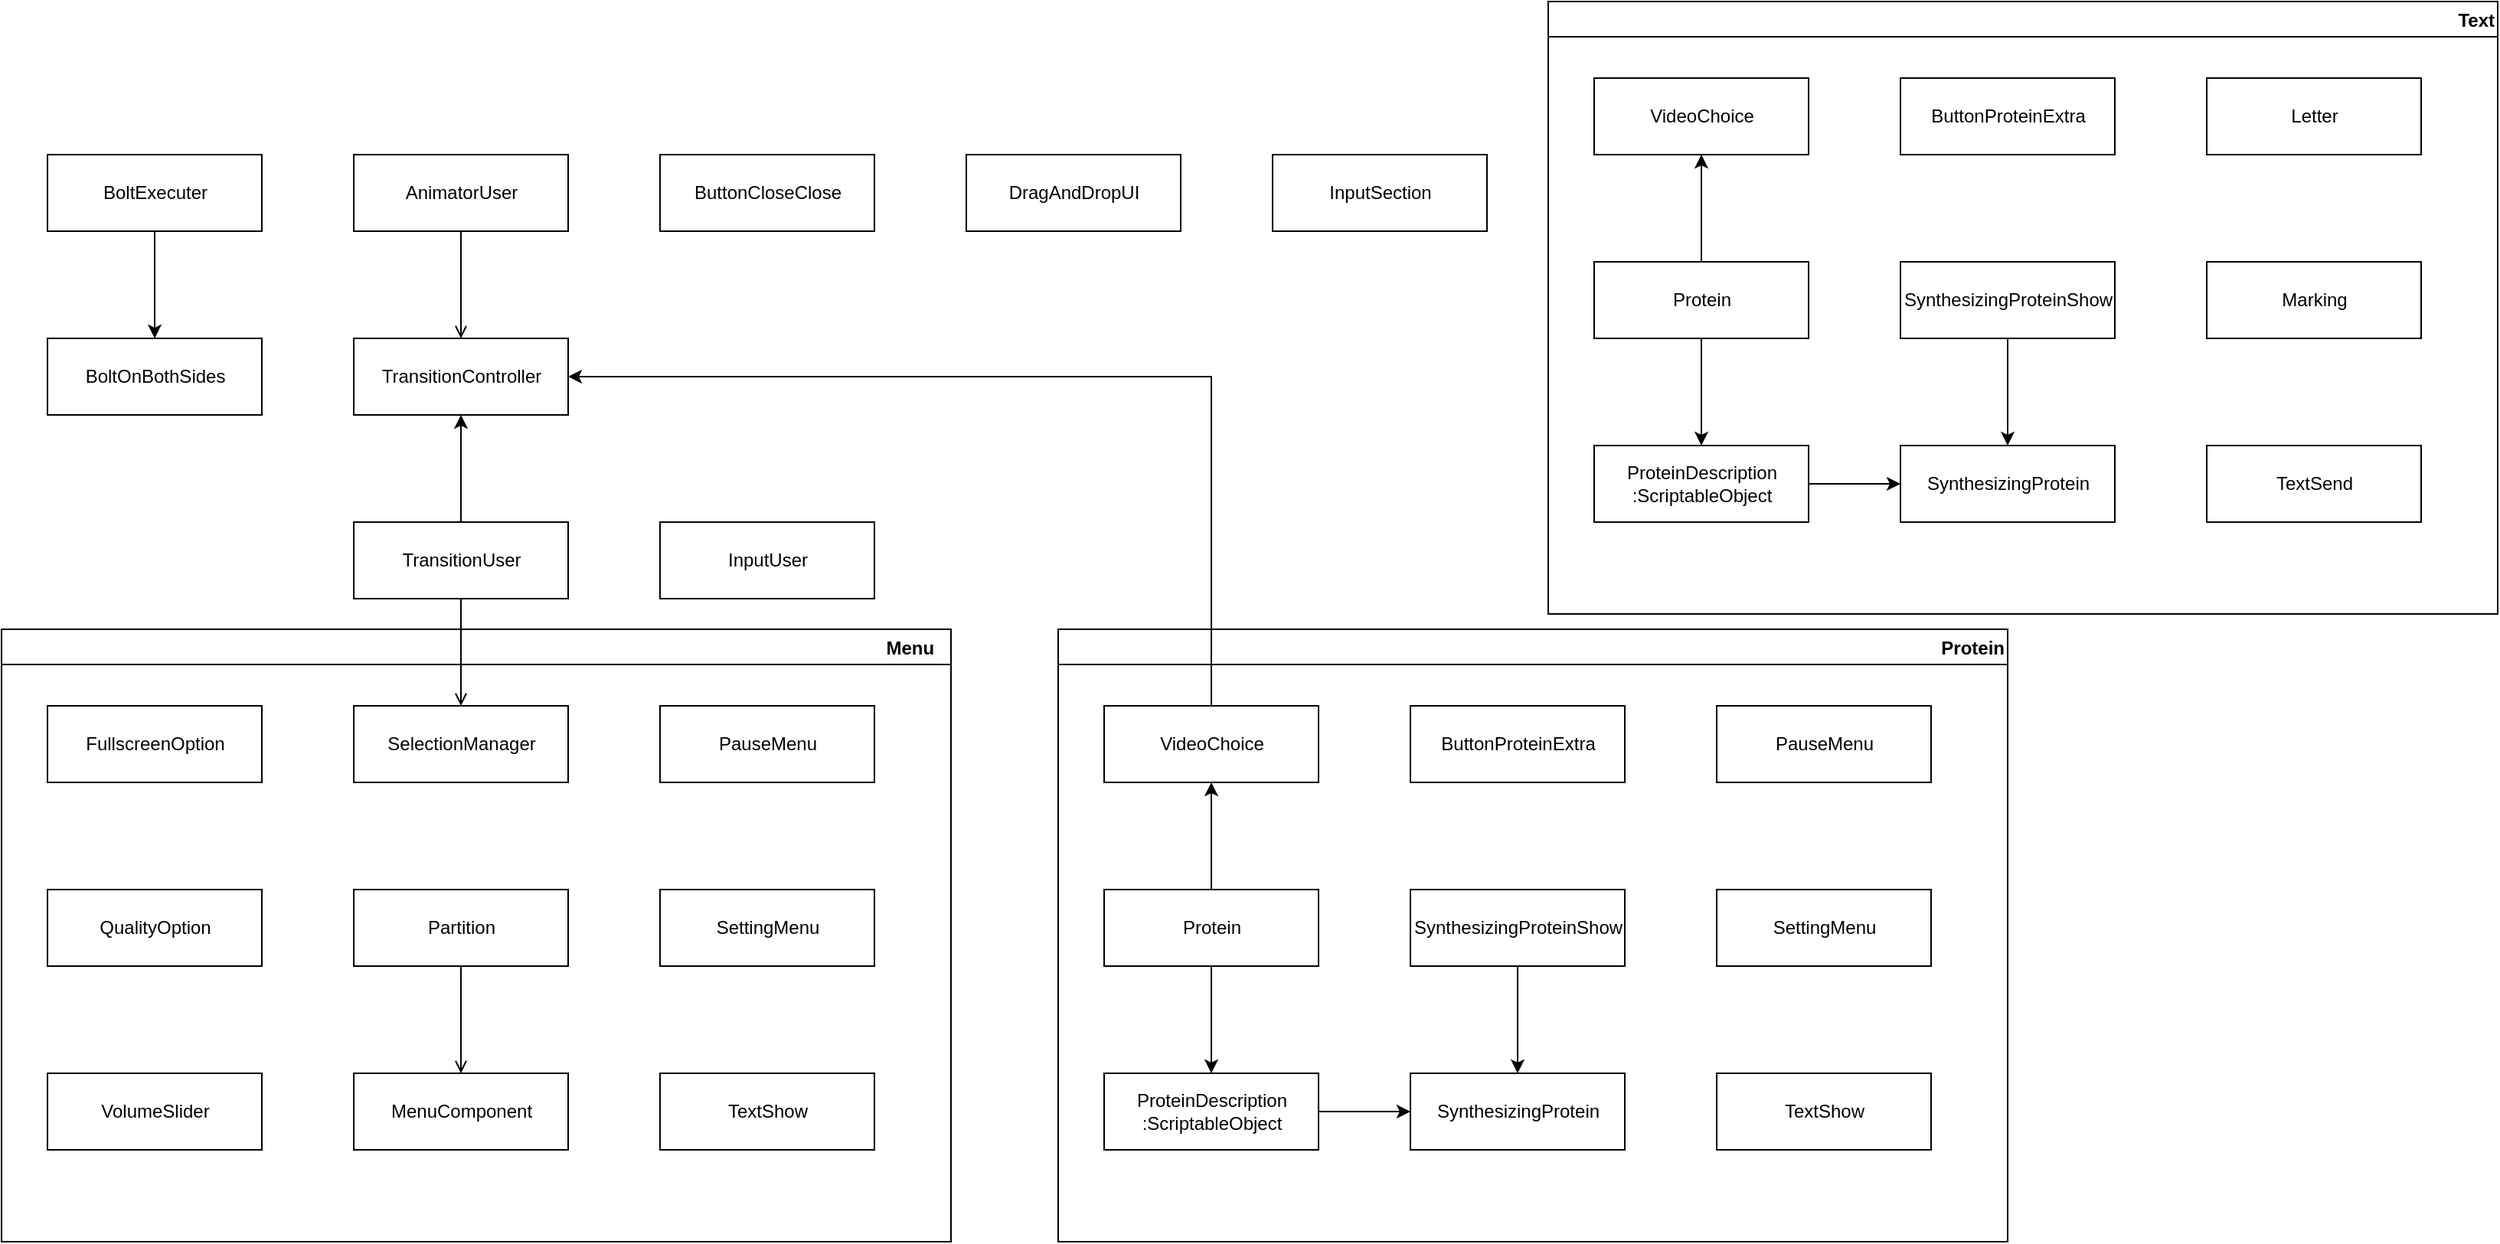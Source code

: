 <mxfile version="20.2.6" type="device"><diagram id="mf4wWrl61OFrXlg_2r--" name="Página-1"><mxGraphModel dx="1237" dy="690" grid="1" gridSize="10" guides="1" tooltips="1" connect="1" arrows="1" fold="1" page="1" pageScale="1" pageWidth="827" pageHeight="1169" math="0" shadow="0"><root><mxCell id="0"/><mxCell id="1" parent="0"/><mxCell id="o8XH3khdwo9blgmbz_pH-13" value="                                                                                                                                                                          Menu" style="swimlane;startSize=23;" vertex="1" parent="1"><mxGeometry x="10" y="420" width="620" height="400" as="geometry"/></mxCell><mxCell id="o8XH3khdwo9blgmbz_pH-14" value="FullscreenOption" style="html=1;" vertex="1" parent="o8XH3khdwo9blgmbz_pH-13"><mxGeometry x="30" y="50" width="140" height="50" as="geometry"/></mxCell><mxCell id="o8XH3khdwo9blgmbz_pH-16" value="MenuComponent" style="html=1;" vertex="1" parent="o8XH3khdwo9blgmbz_pH-13"><mxGeometry x="230" y="290" width="140" height="50" as="geometry"/></mxCell><mxCell id="o8XH3khdwo9blgmbz_pH-17" style="edgeStyle=orthogonalEdgeStyle;rounded=0;orthogonalLoop=1;jettySize=auto;html=1;endArrow=open;endFill=0;" edge="1" parent="o8XH3khdwo9blgmbz_pH-13" source="o8XH3khdwo9blgmbz_pH-15" target="o8XH3khdwo9blgmbz_pH-16"><mxGeometry relative="1" as="geometry"/></mxCell><mxCell id="o8XH3khdwo9blgmbz_pH-15" value="Partition" style="html=1;" vertex="1" parent="o8XH3khdwo9blgmbz_pH-13"><mxGeometry x="230" y="170" width="140" height="50" as="geometry"/></mxCell><mxCell id="o8XH3khdwo9blgmbz_pH-18" value="PauseMenu" style="html=1;" vertex="1" parent="o8XH3khdwo9blgmbz_pH-13"><mxGeometry x="430" y="50" width="140" height="50" as="geometry"/></mxCell><mxCell id="o8XH3khdwo9blgmbz_pH-19" value="QualityOption" style="html=1;" vertex="1" parent="o8XH3khdwo9blgmbz_pH-13"><mxGeometry x="30" y="170" width="140" height="50" as="geometry"/></mxCell><mxCell id="o8XH3khdwo9blgmbz_pH-20" value="SelectionManager" style="html=1;" vertex="1" parent="o8XH3khdwo9blgmbz_pH-13"><mxGeometry x="230" y="50" width="140" height="50" as="geometry"/></mxCell><mxCell id="o8XH3khdwo9blgmbz_pH-23" value="SettingMenu" style="html=1;" vertex="1" parent="o8XH3khdwo9blgmbz_pH-13"><mxGeometry x="430" y="170" width="140" height="50" as="geometry"/></mxCell><mxCell id="o8XH3khdwo9blgmbz_pH-24" value="TextShow" style="html=1;" vertex="1" parent="o8XH3khdwo9blgmbz_pH-13"><mxGeometry x="430" y="290" width="140" height="50" as="geometry"/></mxCell><mxCell id="o8XH3khdwo9blgmbz_pH-25" value="VolumeSlider" style="html=1;" vertex="1" parent="o8XH3khdwo9blgmbz_pH-13"><mxGeometry x="30" y="290" width="140" height="50" as="geometry"/></mxCell><mxCell id="o8XH3khdwo9blgmbz_pH-3" style="edgeStyle=orthogonalEdgeStyle;rounded=0;orthogonalLoop=1;jettySize=auto;html=1;" edge="1" parent="1" source="o8XH3khdwo9blgmbz_pH-1" target="o8XH3khdwo9blgmbz_pH-2"><mxGeometry relative="1" as="geometry"/></mxCell><mxCell id="o8XH3khdwo9blgmbz_pH-1" value="BoltExecuter" style="html=1;" vertex="1" parent="1"><mxGeometry x="40" y="110" width="140" height="50" as="geometry"/></mxCell><mxCell id="o8XH3khdwo9blgmbz_pH-2" value="BoltOnBothSides" style="html=1;" vertex="1" parent="1"><mxGeometry x="40" y="230" width="140" height="50" as="geometry"/></mxCell><mxCell id="o8XH3khdwo9blgmbz_pH-4" value="TransitionController" style="html=1;" vertex="1" parent="1"><mxGeometry x="240" y="230" width="140" height="50" as="geometry"/></mxCell><mxCell id="o8XH3khdwo9blgmbz_pH-6" style="edgeStyle=orthogonalEdgeStyle;rounded=0;orthogonalLoop=1;jettySize=auto;html=1;endArrow=open;endFill=0;" edge="1" parent="1" source="o8XH3khdwo9blgmbz_pH-5" target="o8XH3khdwo9blgmbz_pH-4"><mxGeometry relative="1" as="geometry"/></mxCell><mxCell id="o8XH3khdwo9blgmbz_pH-5" value="AnimatorUser" style="html=1;" vertex="1" parent="1"><mxGeometry x="240" y="110" width="140" height="50" as="geometry"/></mxCell><mxCell id="o8XH3khdwo9blgmbz_pH-9" style="edgeStyle=orthogonalEdgeStyle;rounded=0;orthogonalLoop=1;jettySize=auto;html=1;endArrow=classic;endFill=1;" edge="1" parent="1" source="o8XH3khdwo9blgmbz_pH-8" target="o8XH3khdwo9blgmbz_pH-4"><mxGeometry relative="1" as="geometry"/></mxCell><mxCell id="o8XH3khdwo9blgmbz_pH-21" style="edgeStyle=orthogonalEdgeStyle;rounded=0;orthogonalLoop=1;jettySize=auto;html=1;endArrow=open;endFill=0;" edge="1" parent="1" source="o8XH3khdwo9blgmbz_pH-8" target="o8XH3khdwo9blgmbz_pH-20"><mxGeometry relative="1" as="geometry"/></mxCell><mxCell id="o8XH3khdwo9blgmbz_pH-8" value="TransitionUser" style="html=1;" vertex="1" parent="1"><mxGeometry x="240" y="350" width="140" height="50" as="geometry"/></mxCell><mxCell id="o8XH3khdwo9blgmbz_pH-10" value="ButtonCloseClose" style="html=1;" vertex="1" parent="1"><mxGeometry x="440" y="110" width="140" height="50" as="geometry"/></mxCell><mxCell id="o8XH3khdwo9blgmbz_pH-11" value="InputSection" style="html=1;" vertex="1" parent="1"><mxGeometry x="840" y="110" width="140" height="50" as="geometry"/></mxCell><mxCell id="o8XH3khdwo9blgmbz_pH-12" value="InputUser" style="html=1;" vertex="1" parent="1"><mxGeometry x="440" y="350" width="140" height="50" as="geometry"/></mxCell><mxCell id="o8XH3khdwo9blgmbz_pH-26" value="DragAndDropUI" style="html=1;" vertex="1" parent="1"><mxGeometry x="640" y="110" width="140" height="50" as="geometry"/></mxCell><mxCell id="o8XH3khdwo9blgmbz_pH-27" value="                                                                                                                                                                          Protein" style="swimlane;startSize=23;align=right;" vertex="1" parent="1"><mxGeometry x="700" y="420" width="620" height="400" as="geometry"/></mxCell><mxCell id="o8XH3khdwo9blgmbz_pH-28" value="ButtonProteinExtra" style="html=1;" vertex="1" parent="o8XH3khdwo9blgmbz_pH-27"><mxGeometry x="230" y="50" width="140" height="50" as="geometry"/></mxCell><mxCell id="o8XH3khdwo9blgmbz_pH-29" value="SynthesizingProtein" style="html=1;" vertex="1" parent="o8XH3khdwo9blgmbz_pH-27"><mxGeometry x="230" y="290" width="140" height="50" as="geometry"/></mxCell><mxCell id="o8XH3khdwo9blgmbz_pH-40" style="edgeStyle=orthogonalEdgeStyle;rounded=0;orthogonalLoop=1;jettySize=auto;html=1;endArrow=classic;endFill=1;" edge="1" parent="o8XH3khdwo9blgmbz_pH-27" source="o8XH3khdwo9blgmbz_pH-31" target="o8XH3khdwo9blgmbz_pH-29"><mxGeometry relative="1" as="geometry"/></mxCell><mxCell id="o8XH3khdwo9blgmbz_pH-31" value="SynthesizingProteinShow" style="html=1;" vertex="1" parent="o8XH3khdwo9blgmbz_pH-27"><mxGeometry x="230" y="170" width="140" height="50" as="geometry"/></mxCell><mxCell id="o8XH3khdwo9blgmbz_pH-32" value="PauseMenu" style="html=1;" vertex="1" parent="o8XH3khdwo9blgmbz_pH-27"><mxGeometry x="430" y="50" width="140" height="50" as="geometry"/></mxCell><mxCell id="o8XH3khdwo9blgmbz_pH-38" style="edgeStyle=orthogonalEdgeStyle;rounded=0;orthogonalLoop=1;jettySize=auto;html=1;endArrow=classic;endFill=1;" edge="1" parent="o8XH3khdwo9blgmbz_pH-27" source="o8XH3khdwo9blgmbz_pH-33" target="o8XH3khdwo9blgmbz_pH-37"><mxGeometry relative="1" as="geometry"/></mxCell><mxCell id="o8XH3khdwo9blgmbz_pH-41" style="edgeStyle=orthogonalEdgeStyle;rounded=0;orthogonalLoop=1;jettySize=auto;html=1;endArrow=classic;endFill=1;" edge="1" parent="o8XH3khdwo9blgmbz_pH-27" source="o8XH3khdwo9blgmbz_pH-33" target="o8XH3khdwo9blgmbz_pH-34"><mxGeometry relative="1" as="geometry"/></mxCell><mxCell id="o8XH3khdwo9blgmbz_pH-33" value="Protein" style="html=1;" vertex="1" parent="o8XH3khdwo9blgmbz_pH-27"><mxGeometry x="30" y="170" width="140" height="50" as="geometry"/></mxCell><mxCell id="o8XH3khdwo9blgmbz_pH-34" value="VideoChoice" style="html=1;" vertex="1" parent="o8XH3khdwo9blgmbz_pH-27"><mxGeometry x="30" y="50" width="140" height="50" as="geometry"/></mxCell><mxCell id="o8XH3khdwo9blgmbz_pH-35" value="SettingMenu" style="html=1;" vertex="1" parent="o8XH3khdwo9blgmbz_pH-27"><mxGeometry x="430" y="170" width="140" height="50" as="geometry"/></mxCell><mxCell id="o8XH3khdwo9blgmbz_pH-36" value="TextShow" style="html=1;" vertex="1" parent="o8XH3khdwo9blgmbz_pH-27"><mxGeometry x="430" y="290" width="140" height="50" as="geometry"/></mxCell><mxCell id="o8XH3khdwo9blgmbz_pH-39" style="edgeStyle=orthogonalEdgeStyle;rounded=0;orthogonalLoop=1;jettySize=auto;html=1;endArrow=classic;endFill=1;" edge="1" parent="o8XH3khdwo9blgmbz_pH-27" source="o8XH3khdwo9blgmbz_pH-37" target="o8XH3khdwo9blgmbz_pH-29"><mxGeometry relative="1" as="geometry"/></mxCell><mxCell id="o8XH3khdwo9blgmbz_pH-37" value="ProteinDescription&lt;br&gt;:ScriptableObject" style="html=1;" vertex="1" parent="o8XH3khdwo9blgmbz_pH-27"><mxGeometry x="30" y="290" width="140" height="50" as="geometry"/></mxCell><mxCell id="o8XH3khdwo9blgmbz_pH-42" style="edgeStyle=elbowEdgeStyle;rounded=0;orthogonalLoop=1;jettySize=auto;html=1;endArrow=classic;endFill=1;elbow=vertical;" edge="1" parent="1" source="o8XH3khdwo9blgmbz_pH-34" target="o8XH3khdwo9blgmbz_pH-4"><mxGeometry relative="1" as="geometry"><Array as="points"><mxPoint x="580" y="255"/></Array></mxGeometry></mxCell><mxCell id="o8XH3khdwo9blgmbz_pH-43" value="Text" style="swimlane;startSize=23;align=right;" vertex="1" parent="1"><mxGeometry x="1020" y="10" width="620" height="400" as="geometry"/></mxCell><mxCell id="o8XH3khdwo9blgmbz_pH-44" value="ButtonProteinExtra" style="html=1;" vertex="1" parent="o8XH3khdwo9blgmbz_pH-43"><mxGeometry x="230" y="50" width="140" height="50" as="geometry"/></mxCell><mxCell id="o8XH3khdwo9blgmbz_pH-45" value="SynthesizingProtein" style="html=1;" vertex="1" parent="o8XH3khdwo9blgmbz_pH-43"><mxGeometry x="230" y="290" width="140" height="50" as="geometry"/></mxCell><mxCell id="o8XH3khdwo9blgmbz_pH-46" style="edgeStyle=orthogonalEdgeStyle;rounded=0;orthogonalLoop=1;jettySize=auto;html=1;endArrow=classic;endFill=1;" edge="1" parent="o8XH3khdwo9blgmbz_pH-43" source="o8XH3khdwo9blgmbz_pH-47" target="o8XH3khdwo9blgmbz_pH-45"><mxGeometry relative="1" as="geometry"/></mxCell><mxCell id="o8XH3khdwo9blgmbz_pH-47" value="SynthesizingProteinShow" style="html=1;" vertex="1" parent="o8XH3khdwo9blgmbz_pH-43"><mxGeometry x="230" y="170" width="140" height="50" as="geometry"/></mxCell><mxCell id="o8XH3khdwo9blgmbz_pH-48" value="Letter" style="html=1;" vertex="1" parent="o8XH3khdwo9blgmbz_pH-43"><mxGeometry x="430" y="50" width="140" height="50" as="geometry"/></mxCell><mxCell id="o8XH3khdwo9blgmbz_pH-49" style="edgeStyle=orthogonalEdgeStyle;rounded=0;orthogonalLoop=1;jettySize=auto;html=1;endArrow=classic;endFill=1;" edge="1" parent="o8XH3khdwo9blgmbz_pH-43" source="o8XH3khdwo9blgmbz_pH-51" target="o8XH3khdwo9blgmbz_pH-56"><mxGeometry relative="1" as="geometry"/></mxCell><mxCell id="o8XH3khdwo9blgmbz_pH-50" style="edgeStyle=orthogonalEdgeStyle;rounded=0;orthogonalLoop=1;jettySize=auto;html=1;endArrow=classic;endFill=1;" edge="1" parent="o8XH3khdwo9blgmbz_pH-43" source="o8XH3khdwo9blgmbz_pH-51" target="o8XH3khdwo9blgmbz_pH-52"><mxGeometry relative="1" as="geometry"/></mxCell><mxCell id="o8XH3khdwo9blgmbz_pH-51" value="Protein" style="html=1;" vertex="1" parent="o8XH3khdwo9blgmbz_pH-43"><mxGeometry x="30" y="170" width="140" height="50" as="geometry"/></mxCell><mxCell id="o8XH3khdwo9blgmbz_pH-52" value="VideoChoice" style="html=1;" vertex="1" parent="o8XH3khdwo9blgmbz_pH-43"><mxGeometry x="30" y="50" width="140" height="50" as="geometry"/></mxCell><mxCell id="o8XH3khdwo9blgmbz_pH-53" value="Marking" style="html=1;" vertex="1" parent="o8XH3khdwo9blgmbz_pH-43"><mxGeometry x="430" y="170" width="140" height="50" as="geometry"/></mxCell><mxCell id="o8XH3khdwo9blgmbz_pH-54" value="TextSend" style="html=1;" vertex="1" parent="o8XH3khdwo9blgmbz_pH-43"><mxGeometry x="430" y="290" width="140" height="50" as="geometry"/></mxCell><mxCell id="o8XH3khdwo9blgmbz_pH-55" style="edgeStyle=orthogonalEdgeStyle;rounded=0;orthogonalLoop=1;jettySize=auto;html=1;endArrow=classic;endFill=1;" edge="1" parent="o8XH3khdwo9blgmbz_pH-43" source="o8XH3khdwo9blgmbz_pH-56" target="o8XH3khdwo9blgmbz_pH-45"><mxGeometry relative="1" as="geometry"/></mxCell><mxCell id="o8XH3khdwo9blgmbz_pH-56" value="ProteinDescription&lt;br&gt;:ScriptableObject" style="html=1;" vertex="1" parent="o8XH3khdwo9blgmbz_pH-43"><mxGeometry x="30" y="290" width="140" height="50" as="geometry"/></mxCell></root></mxGraphModel></diagram></mxfile>